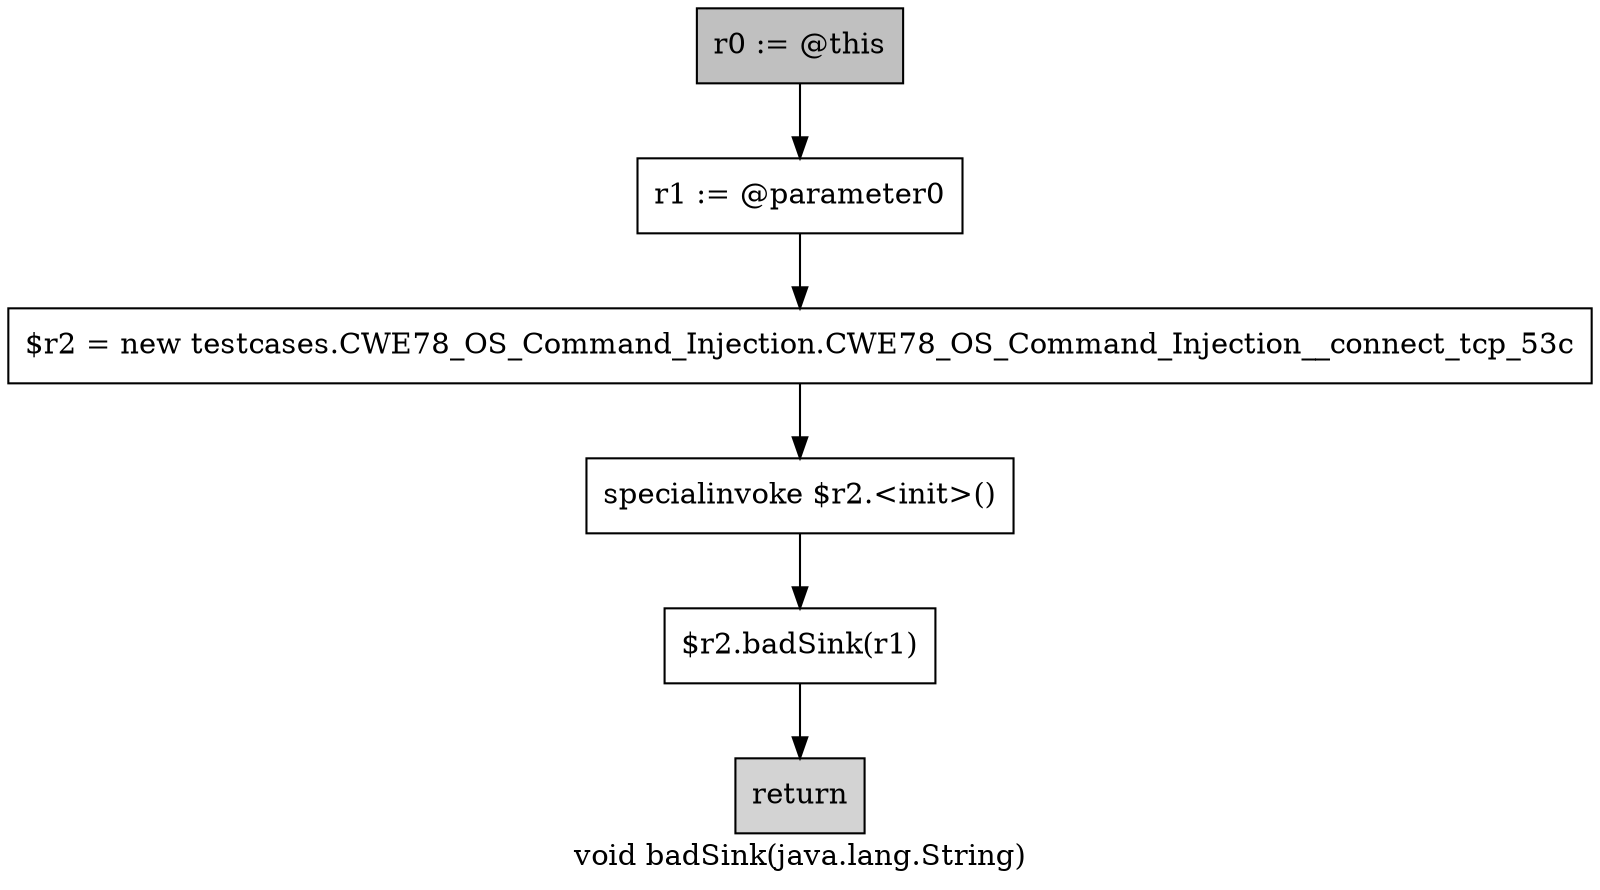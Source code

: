 digraph "void badSink(java.lang.String)" {
    label="void badSink(java.lang.String)";
    node [shape=box];
    "0" [style=filled,fillcolor=gray,label="r0 := @this",];
    "1" [label="r1 := @parameter0",];
    "0"->"1";
    "2" [label="$r2 = new testcases.CWE78_OS_Command_Injection.CWE78_OS_Command_Injection__connect_tcp_53c",];
    "1"->"2";
    "3" [label="specialinvoke $r2.<init>()",];
    "2"->"3";
    "4" [label="$r2.badSink(r1)",];
    "3"->"4";
    "5" [style=filled,fillcolor=lightgray,label="return",];
    "4"->"5";
}
